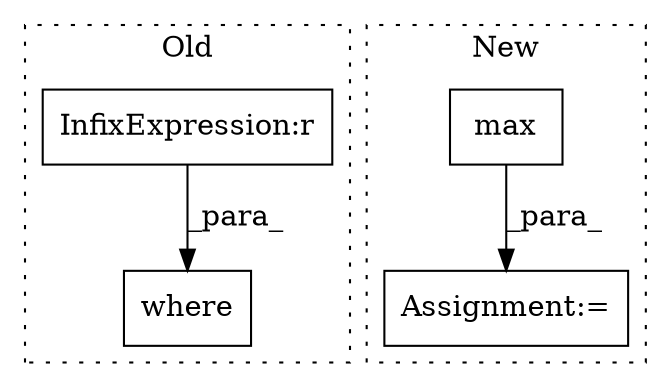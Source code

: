 digraph G {
subgraph cluster0 {
1 [label="where" a="32" s="1067,1120" l="6,1" shape="box"];
4 [label="InfixExpression:r" a="27" s="1098" l="3" shape="box"];
label = "Old";
style="dotted";
}
subgraph cluster1 {
2 [label="max" a="32" s="902,921" l="4,1" shape="box"];
3 [label="Assignment:=" a="7" s="1340" l="1" shape="box"];
label = "New";
style="dotted";
}
2 -> 3 [label="_para_"];
4 -> 1 [label="_para_"];
}